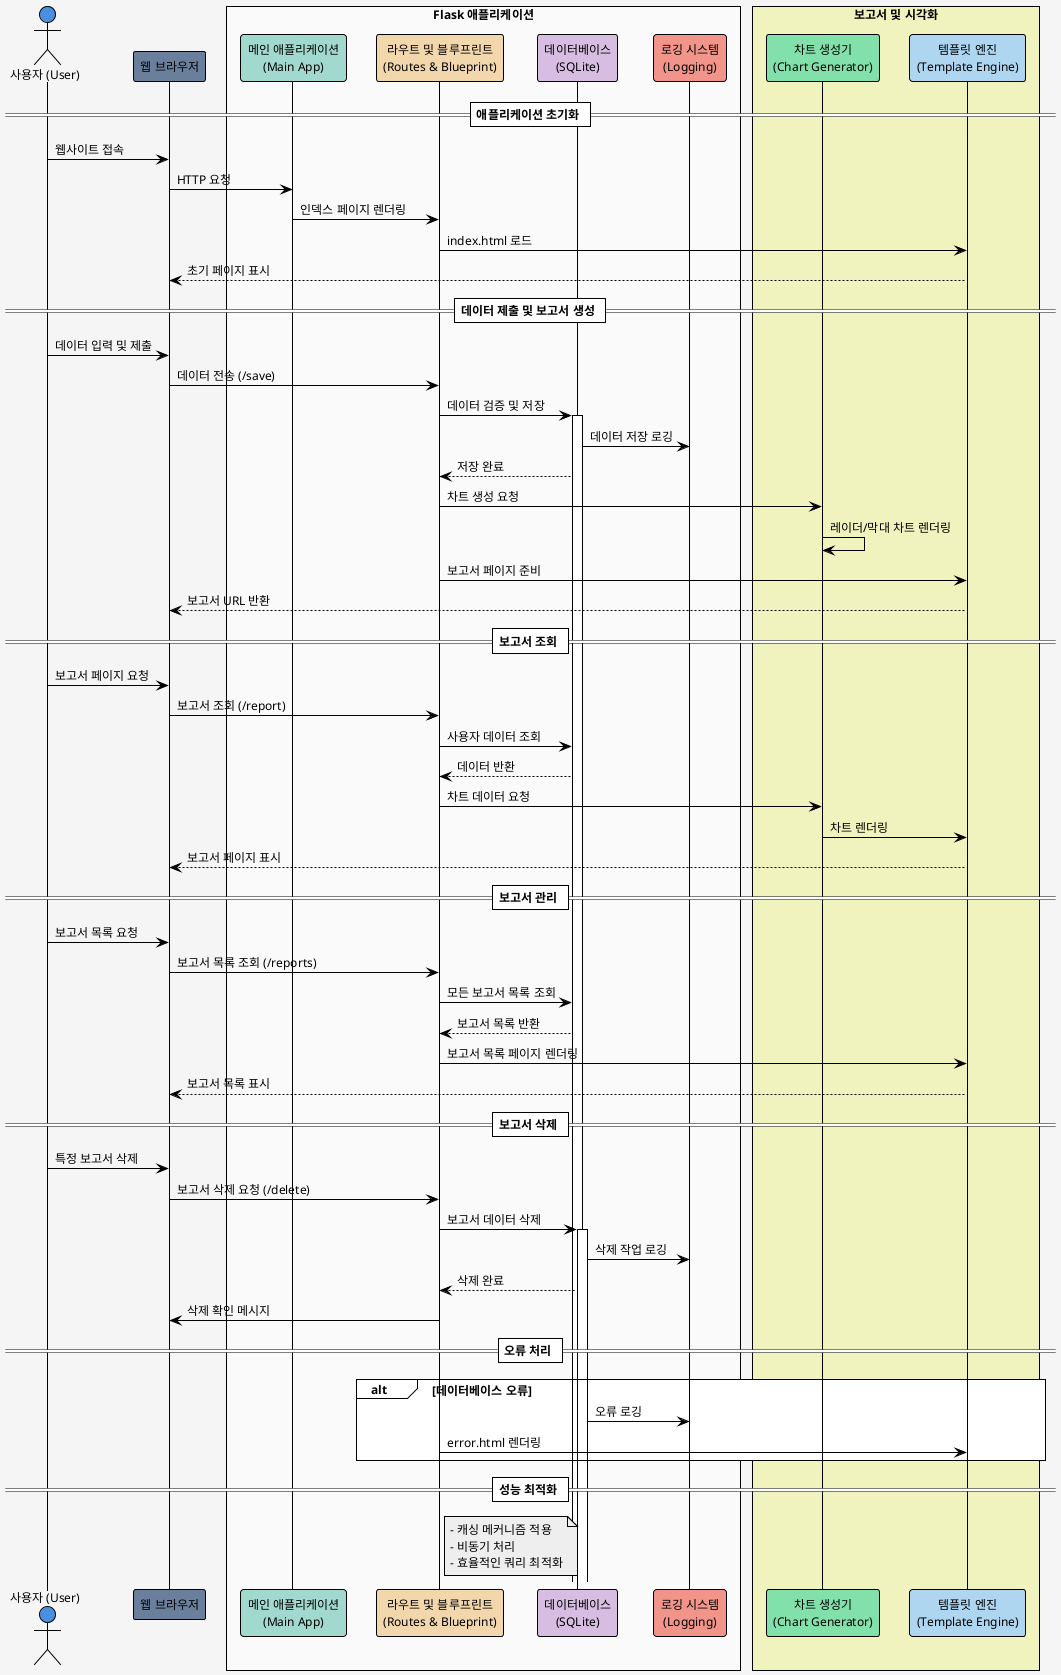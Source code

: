 @startuml FlaskAppFlowEnhanced
!theme plain
skinparam linetype ortho
skinparam backgroundColor #F5F5F5
skinparam defaultFontName Arial
skinparam defaultFontSize 12

actor "사용자 (User)" as User #4A90E2
participant "웹 브라우저" as Browser #6A7F9B

box "Flask 애플리케이션" #FAFAFA
    participant "메인 애플리케이션\n(Main App)" as App #A2D9CE
    participant "라우트 및 블루프린트\n(Routes & Blueprint)" as Routes #F2D7AD
    participant "데이터베이스\n(SQLite)" as Database #D7BDE2
    participant "로깅 시스템\n(Logging)" as Logger #F1948A
end box

box "보고서 및 시각화" #F0F3BD
    participant "차트 생성기\n(Chart Generator)" as ChartGen #82E0AA
    participant "템플릿 엔진\n(Template Engine)" as Templates #AED6F1
end box

== 애플리케이션 초기화 ==
User -> Browser : 웹사이트 접속
Browser -> App : HTTP 요청
App -> Routes : 인덱스 페이지 렌더링
Routes -> Templates : index.html 로드
Templates --> Browser : 초기 페이지 표시

== 데이터 제출 및 보고서 생성 ==
User -> Browser : 데이터 입력 및 제출
Browser -> Routes : 데이터 전송 (/save)
Routes -> Database : 데이터 검증 및 저장
activate Database
    Database -> Logger : 데이터 저장 로깅
Database --> Routes : 저장 완료
Routes -> ChartGen : 차트 생성 요청
    ChartGen -> ChartGen : 레이더/막대 차트 렌더링
Routes -> Templates : 보고서 페이지 준비
Templates --> Browser : 보고서 URL 반환

== 보고서 조회 ==
User -> Browser : 보고서 페이지 요청
Browser -> Routes : 보고서 조회 (/report)
Routes -> Database : 사용자 데이터 조회
Database --> Routes : 데이터 반환
Routes -> ChartGen : 차트 데이터 요청
ChartGen -> Templates : 차트 렌더링
Templates --> Browser : 보고서 페이지 표시

== 보고서 관리 ==
User -> Browser : 보고서 목록 요청
Browser -> Routes : 보고서 목록 조회 (/reports)
Routes -> Database : 모든 보고서 목록 조회
Database --> Routes : 보고서 목록 반환
Routes -> Templates : 보고서 목록 페이지 렌더링
Templates --> Browser : 보고서 목록 표시

== 보고서 삭제 ==
User -> Browser : 특정 보고서 삭제
Browser -> Routes : 보고서 삭제 요청 (/delete)
Routes -> Database : 보고서 데이터 삭제
activate Database
    Database -> Logger : 삭제 작업 로깅
Database --> Routes : 삭제 완료
Routes -> Browser : 삭제 확인 메시지

== 오류 처리 ==
alt 데이터베이스 오류
    Database -> Logger : 오류 로깅
    Routes -> Templates : error.html 렌더링
end

== 성능 최적화 ==
note right of Routes #EEEEEE
    - 캐싱 메커니즘 적용
    - 비동기 처리
    - 효율적인 쿼리 최적화
end note

@endumls
